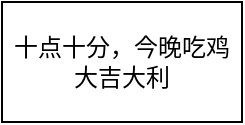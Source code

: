 <mxfile version="22.0.8" type="github">
  <diagram name="第 1 页" id="1MvzZlBbu-WqJl7FnLWH">
    <mxGraphModel dx="2074" dy="1193" grid="1" gridSize="10" guides="1" tooltips="1" connect="1" arrows="1" fold="1" page="1" pageScale="1" pageWidth="827" pageHeight="1169" math="0" shadow="0">
      <root>
        <mxCell id="0" />
        <mxCell id="1" parent="0" />
        <mxCell id="8iiId88Vu-8IXDbeN66w-28" value="&lt;font face=&quot;Verdana&quot;&gt;十点十分，今晚吃鸡大吉大利&lt;/font&gt;" style="rounded=0;whiteSpace=wrap;html=1;" vertex="1" parent="1">
          <mxGeometry x="270" y="230" width="120" height="60" as="geometry" />
        </mxCell>
      </root>
    </mxGraphModel>
  </diagram>
</mxfile>
